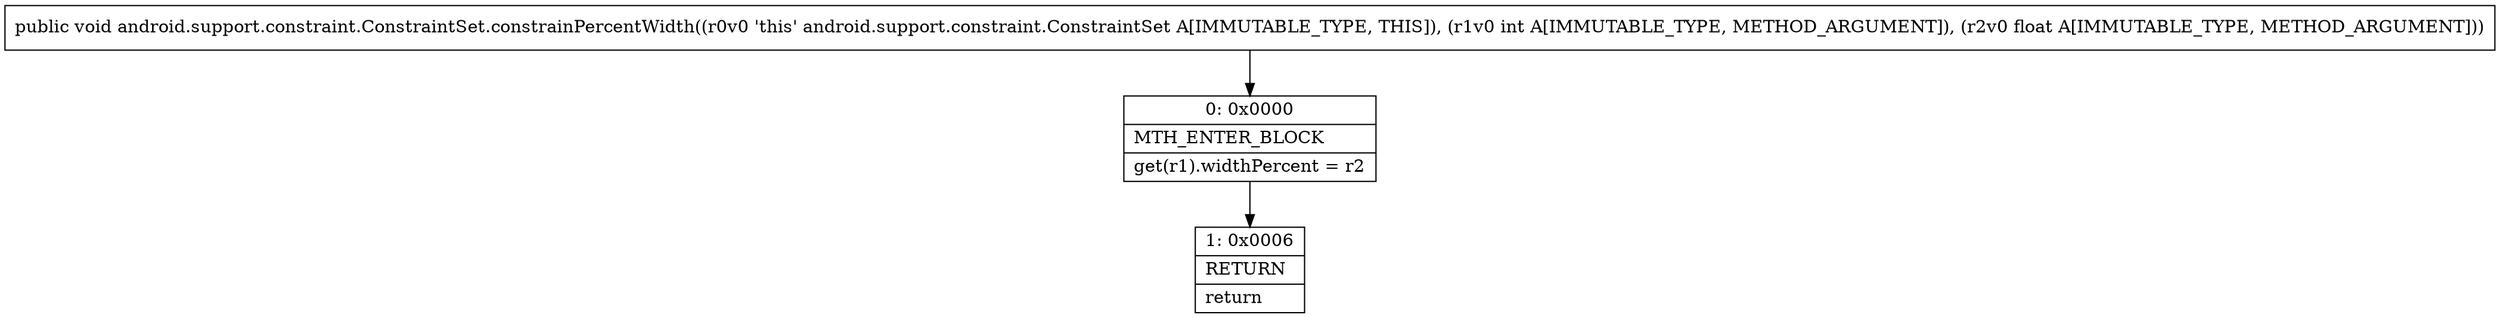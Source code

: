digraph "CFG forandroid.support.constraint.ConstraintSet.constrainPercentWidth(IF)V" {
Node_0 [shape=record,label="{0\:\ 0x0000|MTH_ENTER_BLOCK\l|get(r1).widthPercent = r2\l}"];
Node_1 [shape=record,label="{1\:\ 0x0006|RETURN\l|return\l}"];
MethodNode[shape=record,label="{public void android.support.constraint.ConstraintSet.constrainPercentWidth((r0v0 'this' android.support.constraint.ConstraintSet A[IMMUTABLE_TYPE, THIS]), (r1v0 int A[IMMUTABLE_TYPE, METHOD_ARGUMENT]), (r2v0 float A[IMMUTABLE_TYPE, METHOD_ARGUMENT])) }"];
MethodNode -> Node_0;
Node_0 -> Node_1;
}

